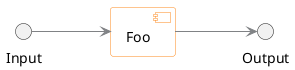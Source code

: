 @startuml
    left to right direction

    skinparam component {
        BackgroundColor White
        BorderColor #fd891c
        ArrowColor #808285
    }
    skinparam note {
        BackgroundColor #ffcc00
        BorderColor #ff6665
    }
    skinparam stereotypeCBackgroundColor #9d65a9
    skinparam shadowing false


    interface Input
    interface Output
    component Foo

    Input --> Foo
    Foo --> Output


@enduml
